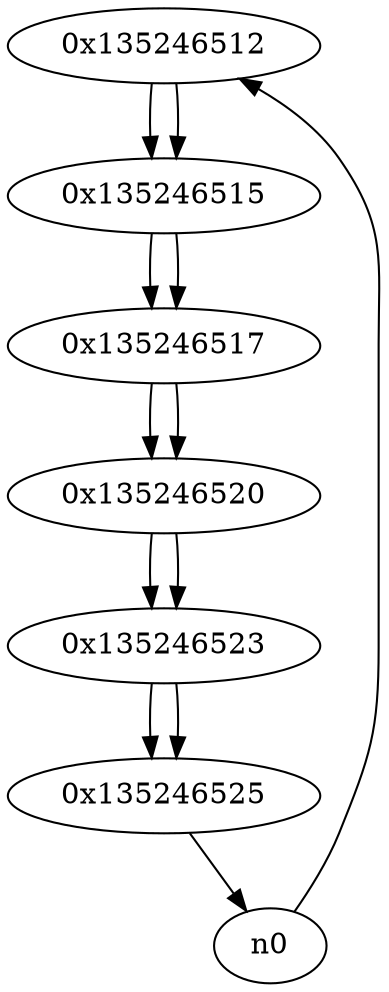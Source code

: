 digraph G{
/* nodes */
  n1 [label="0x135246512"]
  n2 [label="0x135246515"]
  n3 [label="0x135246517"]
  n4 [label="0x135246520"]
  n5 [label="0x135246523"]
  n6 [label="0x135246525"]
/* edges */
n1 -> n2;
n0 -> n1;
n2 -> n3;
n1 -> n2;
n3 -> n4;
n2 -> n3;
n4 -> n5;
n3 -> n4;
n5 -> n6;
n4 -> n5;
n6 -> n0;
n5 -> n6;
}
